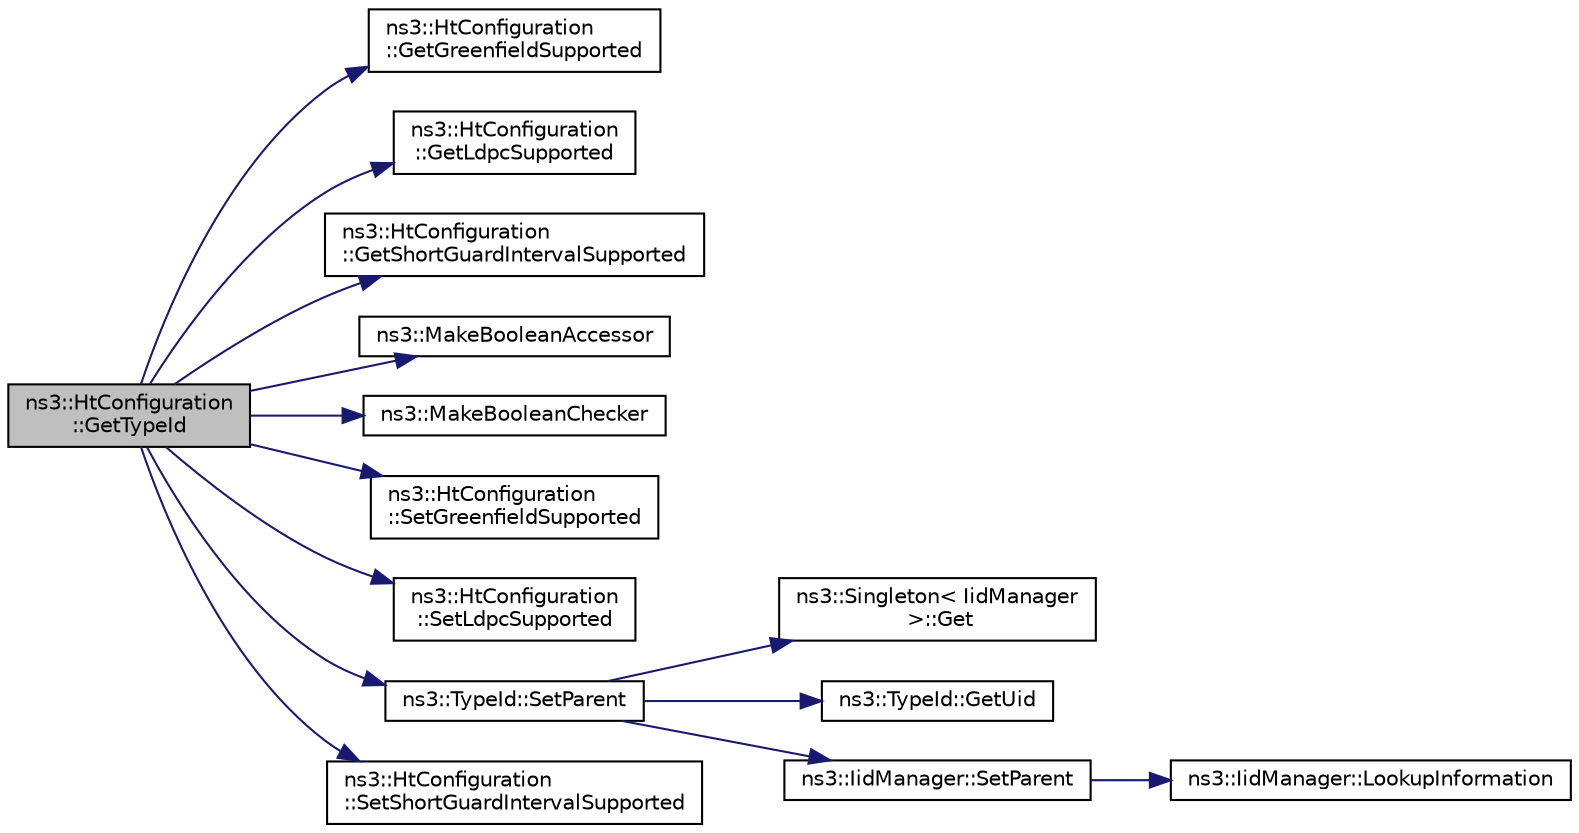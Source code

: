 digraph "ns3::HtConfiguration::GetTypeId"
{
 // LATEX_PDF_SIZE
  edge [fontname="Helvetica",fontsize="10",labelfontname="Helvetica",labelfontsize="10"];
  node [fontname="Helvetica",fontsize="10",shape=record];
  rankdir="LR";
  Node1 [label="ns3::HtConfiguration\l::GetTypeId",height=0.2,width=0.4,color="black", fillcolor="grey75", style="filled", fontcolor="black",tooltip="Get the type ID."];
  Node1 -> Node2 [color="midnightblue",fontsize="10",style="solid",fontname="Helvetica"];
  Node2 [label="ns3::HtConfiguration\l::GetGreenfieldSupported",height=0.2,width=0.4,color="black", fillcolor="white", style="filled",URL="$classns3_1_1_ht_configuration.html#af1c0c75968966eea3f8ff1b3f10bcd37",tooltip=" "];
  Node1 -> Node3 [color="midnightblue",fontsize="10",style="solid",fontname="Helvetica"];
  Node3 [label="ns3::HtConfiguration\l::GetLdpcSupported",height=0.2,width=0.4,color="black", fillcolor="white", style="filled",URL="$classns3_1_1_ht_configuration.html#ae501a58c487962fe71a5358d8364b61e",tooltip=" "];
  Node1 -> Node4 [color="midnightblue",fontsize="10",style="solid",fontname="Helvetica"];
  Node4 [label="ns3::HtConfiguration\l::GetShortGuardIntervalSupported",height=0.2,width=0.4,color="black", fillcolor="white", style="filled",URL="$classns3_1_1_ht_configuration.html#ae4ebac23f5cbf42f1badfc9511a2117f",tooltip=" "];
  Node1 -> Node5 [color="midnightblue",fontsize="10",style="solid",fontname="Helvetica"];
  Node5 [label="ns3::MakeBooleanAccessor",height=0.2,width=0.4,color="black", fillcolor="white", style="filled",URL="$group__attribute___boolean.html#ga96f46e6b949abfa2cb801d5d33d8bcc7",tooltip="Create an AttributeAccessor for a class data member, or a lone class get functor or set method."];
  Node1 -> Node6 [color="midnightblue",fontsize="10",style="solid",fontname="Helvetica"];
  Node6 [label="ns3::MakeBooleanChecker",height=0.2,width=0.4,color="black", fillcolor="white", style="filled",URL="$group__attribute___boolean.html#ga0be9dca06b271bca59b2c135178e1c10",tooltip=" "];
  Node1 -> Node7 [color="midnightblue",fontsize="10",style="solid",fontname="Helvetica"];
  Node7 [label="ns3::HtConfiguration\l::SetGreenfieldSupported",height=0.2,width=0.4,color="black", fillcolor="white", style="filled",URL="$classns3_1_1_ht_configuration.html#a1eb5d92eb9a505d41f410fb1afe18f77",tooltip="Enable or disable Greenfield support."];
  Node1 -> Node8 [color="midnightblue",fontsize="10",style="solid",fontname="Helvetica"];
  Node8 [label="ns3::HtConfiguration\l::SetLdpcSupported",height=0.2,width=0.4,color="black", fillcolor="white", style="filled",URL="$classns3_1_1_ht_configuration.html#acc21fd950cbe3dead6d388424e14be17",tooltip="Enable or disable LDPC support."];
  Node1 -> Node9 [color="midnightblue",fontsize="10",style="solid",fontname="Helvetica"];
  Node9 [label="ns3::TypeId::SetParent",height=0.2,width=0.4,color="black", fillcolor="white", style="filled",URL="$classns3_1_1_type_id.html#abaaca67ab7d2471067e7c275df0f7309",tooltip="Set the parent TypeId."];
  Node9 -> Node10 [color="midnightblue",fontsize="10",style="solid",fontname="Helvetica"];
  Node10 [label="ns3::Singleton\< IidManager\l \>::Get",height=0.2,width=0.4,color="black", fillcolor="white", style="filled",URL="$classns3_1_1_singleton.html#a80a2cd3c25a27ea72add7a9f7a141ffa",tooltip="Get a pointer to the singleton instance."];
  Node9 -> Node11 [color="midnightblue",fontsize="10",style="solid",fontname="Helvetica"];
  Node11 [label="ns3::TypeId::GetUid",height=0.2,width=0.4,color="black", fillcolor="white", style="filled",URL="$classns3_1_1_type_id.html#a429535085325d6f926724771446d9047",tooltip="Get the internal id of this TypeId."];
  Node9 -> Node12 [color="midnightblue",fontsize="10",style="solid",fontname="Helvetica"];
  Node12 [label="ns3::IidManager::SetParent",height=0.2,width=0.4,color="black", fillcolor="white", style="filled",URL="$classns3_1_1_iid_manager.html#a4042931260554c907699367b6811426f",tooltip="Set the parent of a type id."];
  Node12 -> Node13 [color="midnightblue",fontsize="10",style="solid",fontname="Helvetica"];
  Node13 [label="ns3::IidManager::LookupInformation",height=0.2,width=0.4,color="black", fillcolor="white", style="filled",URL="$classns3_1_1_iid_manager.html#a84af06b798b21fa700469a3ac5f65f3f",tooltip="Retrieve the information record for a type."];
  Node1 -> Node14 [color="midnightblue",fontsize="10",style="solid",fontname="Helvetica"];
  Node14 [label="ns3::HtConfiguration\l::SetShortGuardIntervalSupported",height=0.2,width=0.4,color="black", fillcolor="white", style="filled",URL="$classns3_1_1_ht_configuration.html#a7d5125239677da6588b10bf6cf2cc126",tooltip="Enable or disable SGI support."];
}
